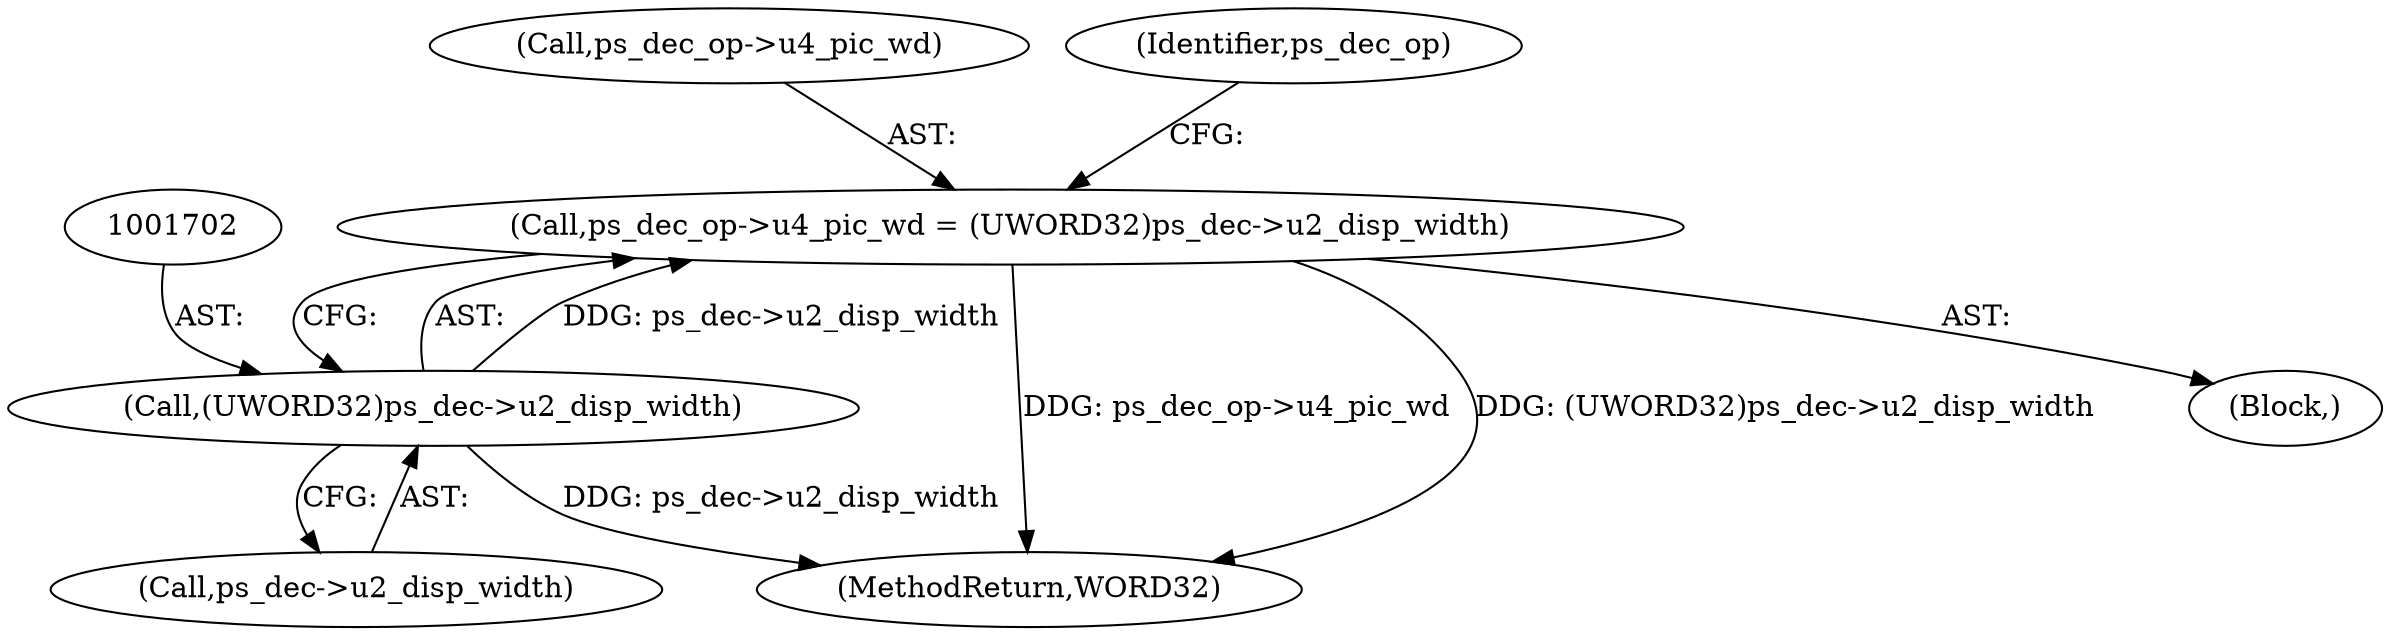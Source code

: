 digraph "0_Android_e629194c62a9a129ce378e08cb1059a8a53f1795@pointer" {
"1001697" [label="(Call,ps_dec_op->u4_pic_wd = (UWORD32)ps_dec->u2_disp_width)"];
"1001701" [label="(Call,(UWORD32)ps_dec->u2_disp_width)"];
"1001698" [label="(Call,ps_dec_op->u4_pic_wd)"];
"1001701" [label="(Call,(UWORD32)ps_dec->u2_disp_width)"];
"1001703" [label="(Call,ps_dec->u2_disp_width)"];
"1002124" [label="(MethodReturn,WORD32)"];
"1001696" [label="(Block,)"];
"1001697" [label="(Call,ps_dec_op->u4_pic_wd = (UWORD32)ps_dec->u2_disp_width)"];
"1001708" [label="(Identifier,ps_dec_op)"];
"1001697" -> "1001696"  [label="AST: "];
"1001697" -> "1001701"  [label="CFG: "];
"1001698" -> "1001697"  [label="AST: "];
"1001701" -> "1001697"  [label="AST: "];
"1001708" -> "1001697"  [label="CFG: "];
"1001697" -> "1002124"  [label="DDG: ps_dec_op->u4_pic_wd"];
"1001697" -> "1002124"  [label="DDG: (UWORD32)ps_dec->u2_disp_width"];
"1001701" -> "1001697"  [label="DDG: ps_dec->u2_disp_width"];
"1001701" -> "1001703"  [label="CFG: "];
"1001702" -> "1001701"  [label="AST: "];
"1001703" -> "1001701"  [label="AST: "];
"1001701" -> "1002124"  [label="DDG: ps_dec->u2_disp_width"];
}
